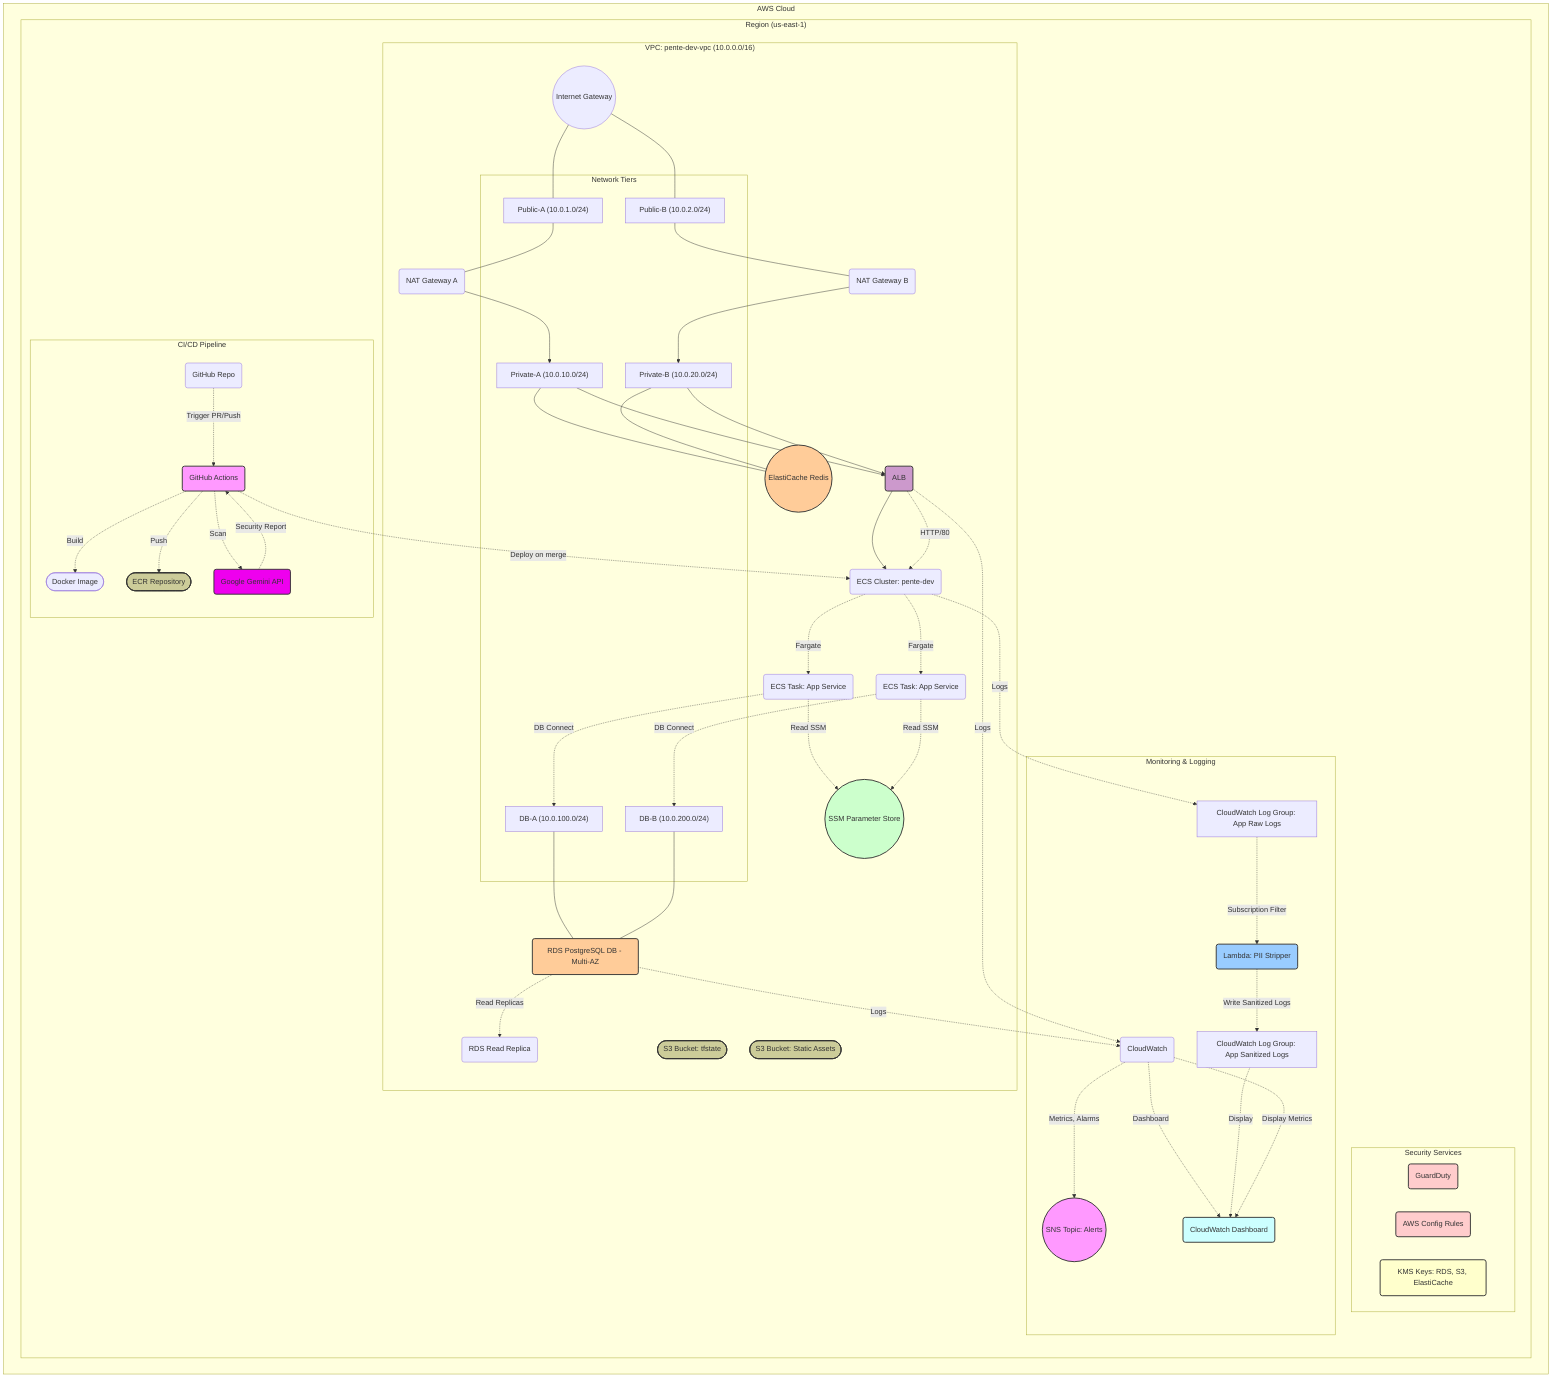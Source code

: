 graph TD
    subgraph "AWS Cloud"
        subgraph "Region (us-east-1)"
            InternetGateway((Internet Gateway))

            subgraph "VPC: pente-dev-vpc (10.0.0.0/16)"
                subgraph "Network Tiers"
                    PublicSubnetA["Public-A (10.0.1.0/24)"]
                    PublicSubnetB["Public-B (10.0.2.0/24)"]

                    PrivateSubnetA["Private-A (10.0.10.0/24)"]
                    PrivateSubnetB["Private-B (10.0.20.0/24)"]

                    DBSn_A["DB-A (10.0.100.0/24)"]
                    DBSn_B["DB-B (10.0.200.0/24)"]
                end

                InternetGateway --- PublicSubnetA
                InternetGateway --- PublicSubnetB

                PublicSubnetA --- NATGatewayA(NAT Gateway A)
                PublicSubnetB --- NATGatewayB(NAT Gateway B)

                NATGatewayA --> PrivateSubnetA
                NATGatewayB --> PrivateSubnetB

                PrivateSubnetA --> AppLoadBalancer(ALB)
                PrivateSubnetB --> AppLoadBalancer

                AppLoadBalancer --> ECSCluster(ECS Cluster: pente-dev)
                AppLoadBalancer -.->|HTTP/80| ECSCluster

                ECSCluster -.->|Fargate| ECSTaskA(ECS Task: App Service)
                ECSCluster -.->|Fargate| ECSTaskB(ECS Task: App Service)

                ECSTaskA -.->|DB Connect| DBSn_A
                ECSTaskB -.->|DB Connect| DBSn_B

                DBSn_A --- RDS(RDS PostgreSQL DB - Multi-AZ)
                DBSn_B --- RDS

                RDS -.->|Read Replicas| RDSReplica(RDS Read Replica)

                PrivateSubnetA --- ElastiCache((ElastiCache Redis))
                PrivateSubnetB --- ElastiCache

                ECSTaskA -.->|Read SSM| SSM((SSM Parameter Store))
                ECSTaskB -.->|Read SSM| SSM

                S3State([S3 Bucket: tfstate])
                S3Assets([S3 Bucket: Static Assets])
            end

            subgraph "Security Services"
                GuardDuty(GuardDuty)
                AWSConfig(AWS Config Rules)
                KMS(KMS Keys: RDS, S3, ElastiCache)
            end

            subgraph "Monitoring & Logging"
                CloudWatch(CloudWatch)
                AppLogGroupRaw[CloudWatch Log Group: App Raw Logs]
                AppLogGroupSanitized[CloudWatch Log Group: App Sanitized Logs]
                PiiStripperLambda(Lambda: PII Stripper)

                AppLogGroupRaw -.->|Subscription Filter| PiiStripperLambda
                PiiStripperLambda -.->|Write Sanitized Logs| AppLogGroupSanitized

                ECSCluster -.->|Logs| AppLogGroupRaw
                RDS -.->|Logs| CloudWatch
                AppLoadBalancer -.->|Logs| CloudWatch

                CloudWatch -.->|Metrics, Alarms| SNS((SNS Topic: Alerts))
                CloudWatch -.->|Dashboard| CloudWatchDashboard(CloudWatch Dashboard)
                AppLogGroupSanitized -.->|Display| CloudWatchDashboard
                CloudWatch -.->|Display Metrics| CloudWatchDashboard
            end

            subgraph "CI/CD Pipeline"
                GitHubRepo(GitHub Repo) -.->|Trigger PR/Push| GitHubActions(GitHub Actions)
                GitHubActions -.->|Build| DockerImage([Docker Image])
                GitHubActions -.->|Push| ECR([ECR Repository])
                GitHubActions -.->|Deploy on merge| ECSCluster
                GitHubActions -.->|Scan| GoogleGemini(Google Gemini API)
                GoogleGemini -.->|Security Report| GitHubActions
            end
        end
    end

    classDef cicd fill:#f9f,stroke:#333,stroke-width:2px
    classDef ai fill:#e0e,stroke:#333,stroke-width:2px
    classDef lambda fill:#9cf,stroke:#333,stroke-width:2px
    classDef dashboard fill:#cff,stroke:#333,stroke-width:2px
    classDef notification fill:#f9f,stroke:#333,stroke-width:2px
    classDef config fill:#cfc,stroke:#333,stroke-width:2px
    classDef encryption fill:#ffc,stroke:#333,stroke-width:2px
    classDef security fill:#fcc,stroke:#333,stroke-width:2px
    classDef database fill:#fc9,stroke:#333,stroke-width:2px
    classDef storage fill:#cc9,stroke:#333,stroke-width:2px
    classDef container fill:#c9c,stroke:#333,stroke-width:2px

    class GitHubActions cicd
    class GoogleGemini ai
    class PiiStripperLambda lambda
    class CloudWatchDashboard dashboard
    class SNS notification
    class SSM config
    class KMS encryption
    class GuardDuty,AWSConfig security
    class RDS,ElastiCache database
    class S3State,S3Assets,ECR storage
    class AppLoadBalancer container
